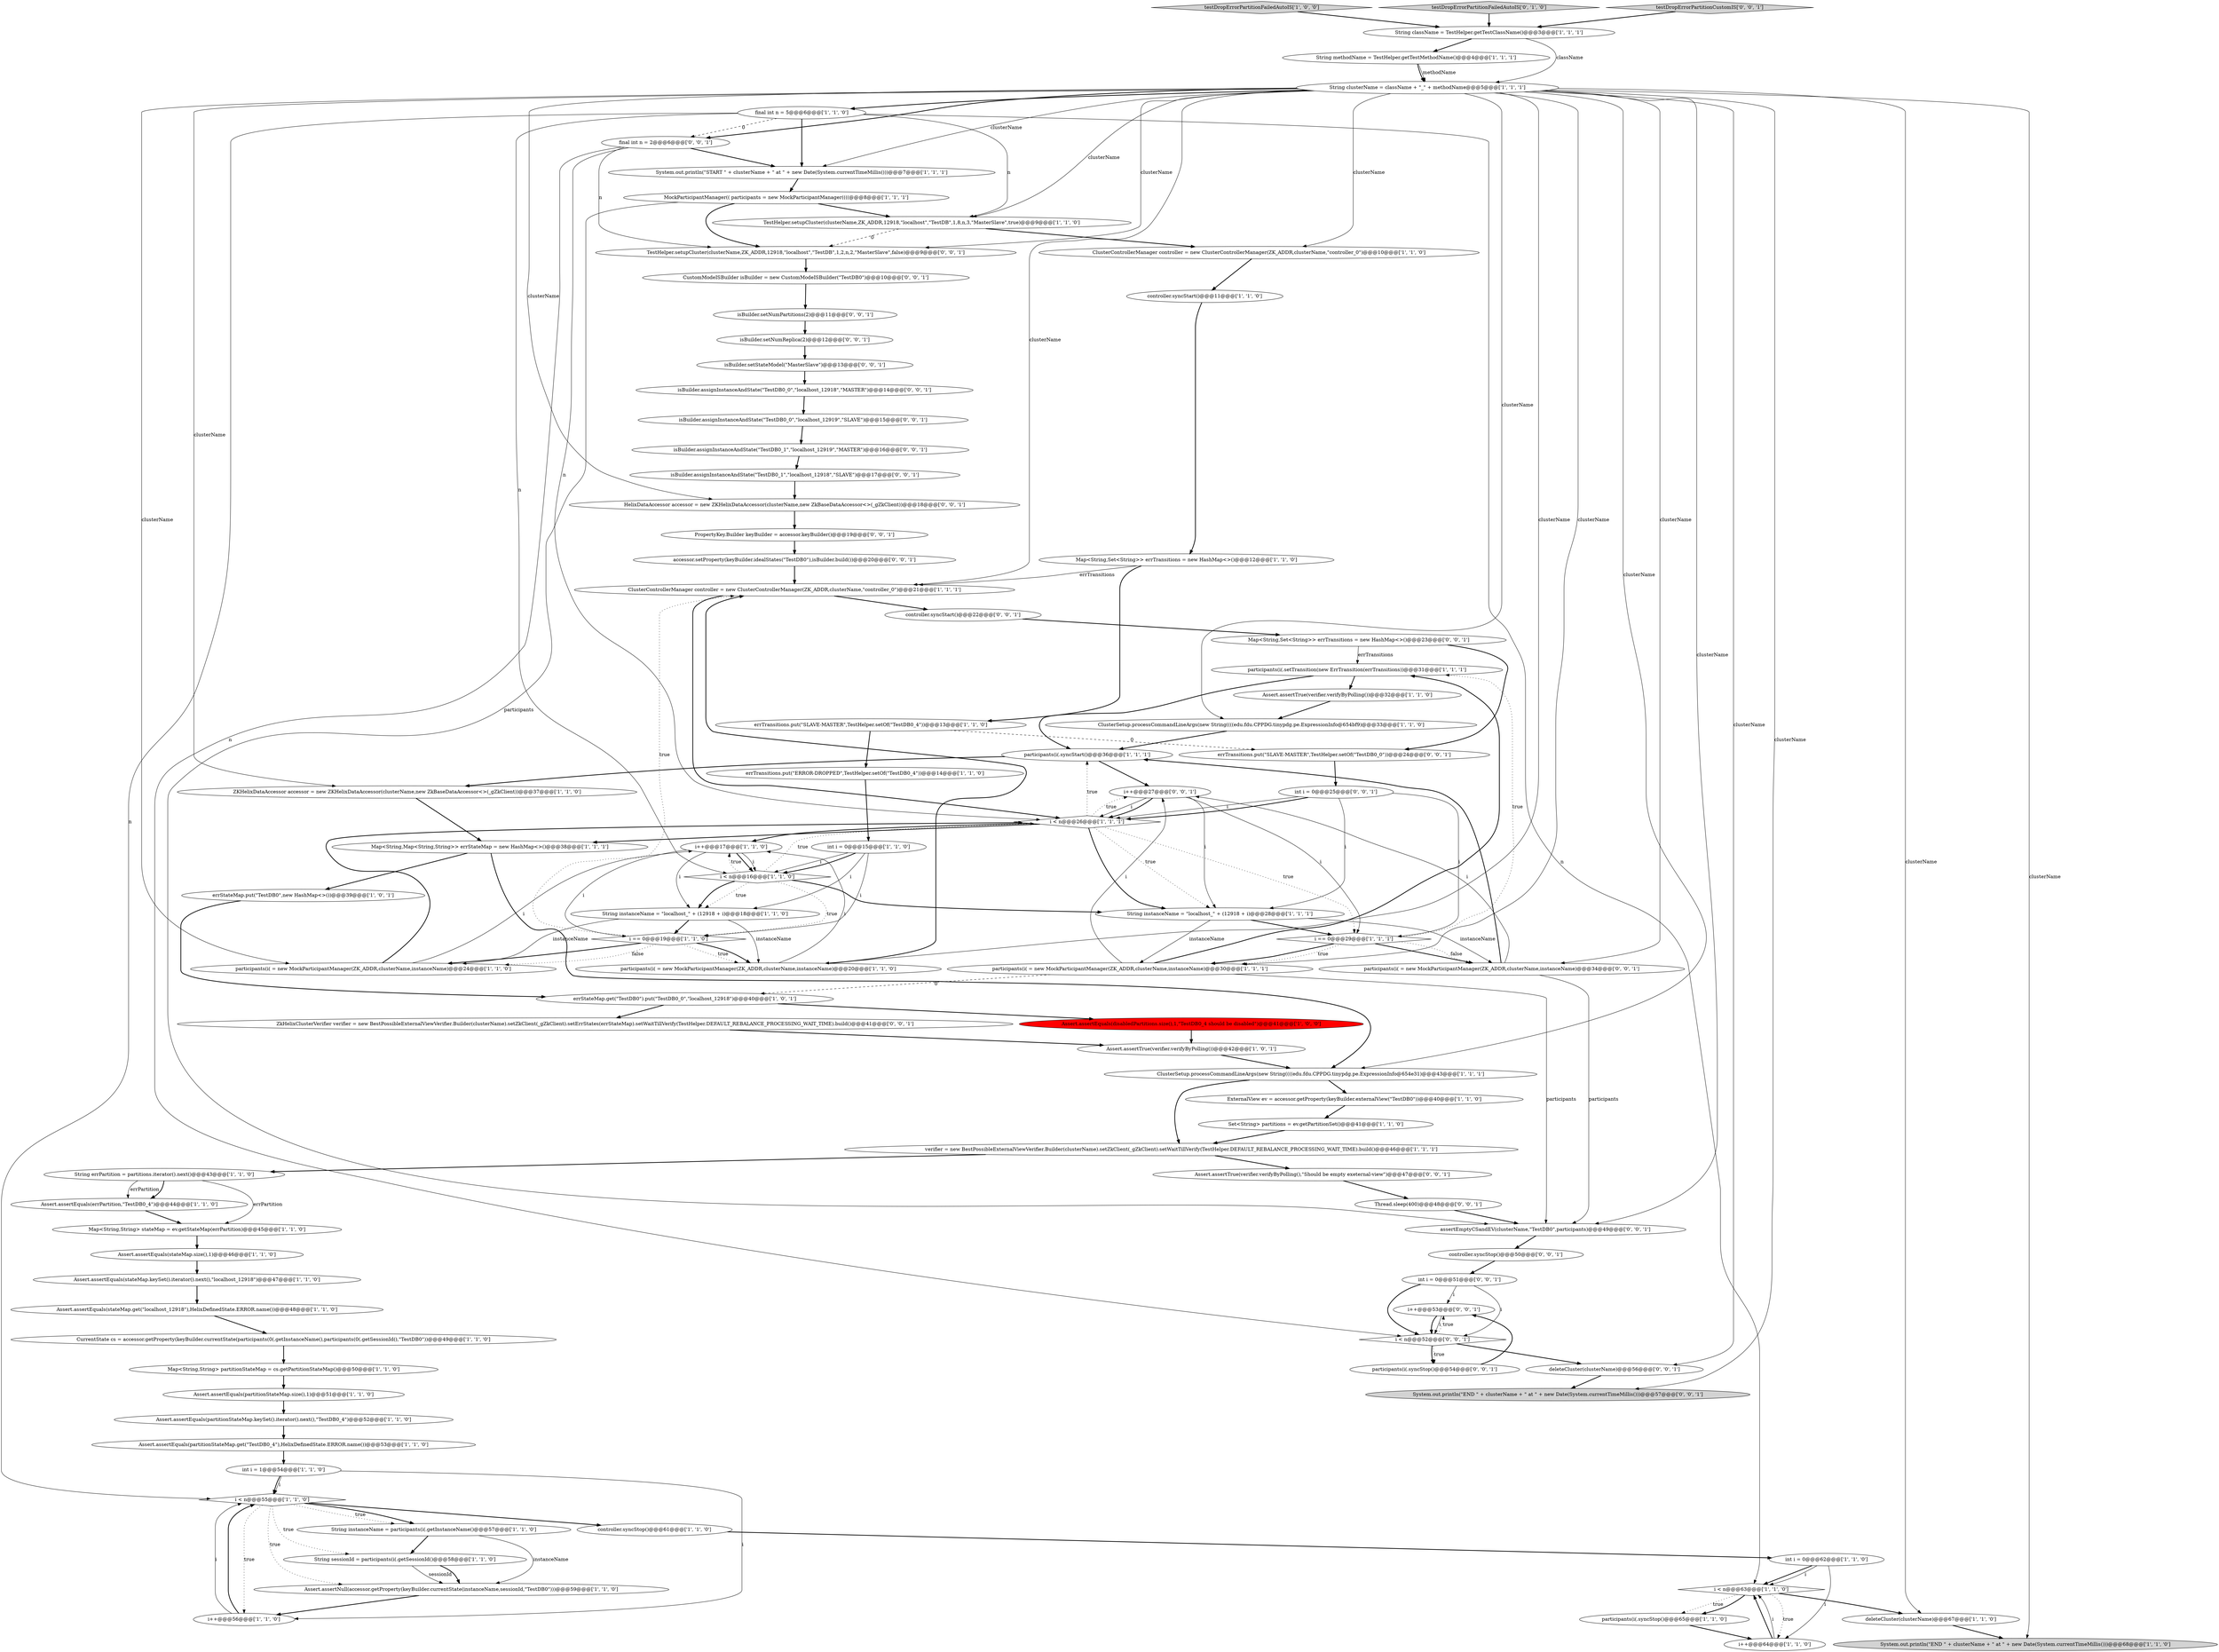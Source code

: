 digraph {
6 [style = filled, label = "String methodName = TestHelper.getTestMethodName()@@@4@@@['1', '1', '1']", fillcolor = white, shape = ellipse image = "AAA0AAABBB1BBB"];
30 [style = filled, label = "Assert.assertTrue(verifier.verifyByPolling())@@@42@@@['1', '0', '1']", fillcolor = white, shape = ellipse image = "AAA0AAABBB1BBB"];
21 [style = filled, label = "controller.syncStart()@@@11@@@['1', '1', '0']", fillcolor = white, shape = ellipse image = "AAA0AAABBB1BBB"];
90 [style = filled, label = "Assert.assertTrue(verifier.verifyByPolling(),\"Should be empty exeternal-view\")@@@47@@@['0', '0', '1']", fillcolor = white, shape = ellipse image = "AAA0AAABBB3BBB"];
27 [style = filled, label = "ClusterControllerManager controller = new ClusterControllerManager(ZK_ADDR,clusterName,\"controller_0\")@@@21@@@['1', '1', '1']", fillcolor = white, shape = ellipse image = "AAA0AAABBB1BBB"];
12 [style = filled, label = "errStateMap.get(\"TestDB0\").put(\"TestDB0_0\",\"localhost_12918\")@@@40@@@['1', '0', '1']", fillcolor = white, shape = ellipse image = "AAA0AAABBB1BBB"];
62 [style = filled, label = "i++@@@17@@@['1', '1', '0']", fillcolor = white, shape = ellipse image = "AAA0AAABBB1BBB"];
55 [style = filled, label = "participants(i(.syncStart()@@@36@@@['1', '1', '1']", fillcolor = white, shape = ellipse image = "AAA0AAABBB1BBB"];
89 [style = filled, label = "isBuilder.assignInstanceAndState(\"TestDB0_0\",\"localhost_12919\",\"SLAVE\")@@@15@@@['0', '0', '1']", fillcolor = white, shape = ellipse image = "AAA0AAABBB3BBB"];
77 [style = filled, label = "isBuilder.setStateModel(\"MasterSlave\")@@@13@@@['0', '0', '1']", fillcolor = white, shape = ellipse image = "AAA0AAABBB3BBB"];
23 [style = filled, label = "controller.syncStop()@@@61@@@['1', '1', '0']", fillcolor = white, shape = ellipse image = "AAA0AAABBB1BBB"];
19 [style = filled, label = "ZKHelixDataAccessor accessor = new ZKHelixDataAccessor(clusterName,new ZkBaseDataAccessor<>(_gZkClient))@@@37@@@['1', '1', '0']", fillcolor = white, shape = ellipse image = "AAA0AAABBB1BBB"];
42 [style = filled, label = "i < n@@@16@@@['1', '1', '0']", fillcolor = white, shape = diamond image = "AAA0AAABBB1BBB"];
36 [style = filled, label = "testDropErrorPartitionFailedAutoIS['1', '0', '0']", fillcolor = lightgray, shape = diamond image = "AAA0AAABBB1BBB"];
87 [style = filled, label = "deleteCluster(clusterName)@@@56@@@['0', '0', '1']", fillcolor = white, shape = ellipse image = "AAA0AAABBB3BBB"];
33 [style = filled, label = "Assert.assertEquals(errPartition,\"TestDB0_4\")@@@44@@@['1', '1', '0']", fillcolor = white, shape = ellipse image = "AAA0AAABBB1BBB"];
56 [style = filled, label = "Assert.assertEquals(disabledPartitions.size(),1,\"TestDB0_4 should be disabled\")@@@41@@@['1', '0', '0']", fillcolor = red, shape = ellipse image = "AAA1AAABBB1BBB"];
43 [style = filled, label = "Assert.assertEquals(partitionStateMap.keySet().iterator().next(),\"TestDB0_4\")@@@52@@@['1', '1', '0']", fillcolor = white, shape = ellipse image = "AAA0AAABBB1BBB"];
29 [style = filled, label = "i < n@@@55@@@['1', '1', '0']", fillcolor = white, shape = diamond image = "AAA0AAABBB1BBB"];
7 [style = filled, label = "CurrentState cs = accessor.getProperty(keyBuilder.currentState(participants(0(.getInstanceName(),participants(0(.getSessionId(),\"TestDB0\"))@@@49@@@['1', '1', '0']", fillcolor = white, shape = ellipse image = "AAA0AAABBB1BBB"];
26 [style = filled, label = "participants(i(.setTransition(new ErrTransition(errTransitions))@@@31@@@['1', '1', '1']", fillcolor = white, shape = ellipse image = "AAA0AAABBB1BBB"];
22 [style = filled, label = "Assert.assertEquals(stateMap.size(),1)@@@46@@@['1', '1', '0']", fillcolor = white, shape = ellipse image = "AAA0AAABBB1BBB"];
14 [style = filled, label = "Assert.assertEquals(partitionStateMap.size(),1)@@@51@@@['1', '1', '0']", fillcolor = white, shape = ellipse image = "AAA0AAABBB1BBB"];
69 [style = filled, label = "Map<String,Set<String>> errTransitions = new HashMap<>()@@@23@@@['0', '0', '1']", fillcolor = white, shape = ellipse image = "AAA0AAABBB3BBB"];
91 [style = filled, label = "isBuilder.assignInstanceAndState(\"TestDB0_0\",\"localhost_12918\",\"MASTER\")@@@14@@@['0', '0', '1']", fillcolor = white, shape = ellipse image = "AAA0AAABBB3BBB"];
53 [style = filled, label = "deleteCluster(clusterName)@@@67@@@['1', '1', '0']", fillcolor = white, shape = ellipse image = "AAA0AAABBB1BBB"];
92 [style = filled, label = "accessor.setProperty(keyBuilder.idealStates(\"TestDB0\"),isBuilder.build())@@@20@@@['0', '0', '1']", fillcolor = white, shape = ellipse image = "AAA0AAABBB3BBB"];
72 [style = filled, label = "errTransitions.put(\"SLAVE-MASTER\",TestHelper.setOf(\"TestDB0_0\"))@@@24@@@['0', '0', '1']", fillcolor = white, shape = ellipse image = "AAA0AAABBB3BBB"];
76 [style = filled, label = "isBuilder.assignInstanceAndState(\"TestDB0_1\",\"localhost_12918\",\"SLAVE\")@@@17@@@['0', '0', '1']", fillcolor = white, shape = ellipse image = "AAA0AAABBB3BBB"];
52 [style = filled, label = "String errPartition = partitions.iterator().next()@@@43@@@['1', '1', '0']", fillcolor = white, shape = ellipse image = "AAA0AAABBB1BBB"];
47 [style = filled, label = "i == 0@@@29@@@['1', '1', '1']", fillcolor = white, shape = diamond image = "AAA0AAABBB1BBB"];
20 [style = filled, label = "verifier = new BestPossibleExternalViewVerifier.Builder(clusterName).setZkClient(_gZkClient).setWaitTillVerify(TestHelper.DEFAULT_REBALANCE_PROCESSING_WAIT_TIME).build()@@@46@@@['1', '1', '1']", fillcolor = white, shape = ellipse image = "AAA0AAABBB1BBB"];
70 [style = filled, label = "i++@@@53@@@['0', '0', '1']", fillcolor = white, shape = ellipse image = "AAA0AAABBB3BBB"];
15 [style = filled, label = "System.out.println(\"END \" + clusterName + \" at \" + new Date(System.currentTimeMillis()))@@@68@@@['1', '1', '0']", fillcolor = lightgray, shape = ellipse image = "AAA0AAABBB1BBB"];
1 [style = filled, label = "errTransitions.put(\"SLAVE-MASTER\",TestHelper.setOf(\"TestDB0_4\"))@@@13@@@['1', '1', '0']", fillcolor = white, shape = ellipse image = "AAA0AAABBB1BBB"];
81 [style = filled, label = "Thread.sleep(400)@@@48@@@['0', '0', '1']", fillcolor = white, shape = ellipse image = "AAA0AAABBB3BBB"];
65 [style = filled, label = "isBuilder.assignInstanceAndState(\"TestDB0_1\",\"localhost_12919\",\"MASTER\")@@@16@@@['0', '0', '1']", fillcolor = white, shape = ellipse image = "AAA0AAABBB3BBB"];
44 [style = filled, label = "Assert.assertEquals(stateMap.get(\"localhost_12918\"),HelixDefinedState.ERROR.name())@@@48@@@['1', '1', '0']", fillcolor = white, shape = ellipse image = "AAA0AAABBB1BBB"];
46 [style = filled, label = "ClusterSetup.processCommandLineArgs(new String((((edu.fdu.CPPDG.tinypdg.pe.ExpressionInfo@654e31)@@@43@@@['1', '1', '1']", fillcolor = white, shape = ellipse image = "AAA0AAABBB1BBB"];
32 [style = filled, label = "participants(i( = new MockParticipantManager(ZK_ADDR,clusterName,instanceName)@@@30@@@['1', '1', '1']", fillcolor = white, shape = ellipse image = "AAA0AAABBB1BBB"];
75 [style = filled, label = "isBuilder.setNumReplica(2)@@@12@@@['0', '0', '1']", fillcolor = white, shape = ellipse image = "AAA0AAABBB3BBB"];
31 [style = filled, label = "ExternalView ev = accessor.getProperty(keyBuilder.externalView(\"TestDB0\"))@@@40@@@['1', '1', '0']", fillcolor = white, shape = ellipse image = "AAA0AAABBB1BBB"];
73 [style = filled, label = "participants(i( = new MockParticipantManager(ZK_ADDR,clusterName,instanceName)@@@34@@@['0', '0', '1']", fillcolor = white, shape = ellipse image = "AAA0AAABBB3BBB"];
59 [style = filled, label = "String sessionId = participants(i(.getSessionId()@@@58@@@['1', '1', '0']", fillcolor = white, shape = ellipse image = "AAA0AAABBB1BBB"];
85 [style = filled, label = "System.out.println(\"END \" + clusterName + \" at \" + new Date(System.currentTimeMillis()))@@@57@@@['0', '0', '1']", fillcolor = lightgray, shape = ellipse image = "AAA0AAABBB3BBB"];
94 [style = filled, label = "i < n@@@52@@@['0', '0', '1']", fillcolor = white, shape = diamond image = "AAA0AAABBB3BBB"];
17 [style = filled, label = "Assert.assertEquals(partitionStateMap.get(\"TestDB0_4\"),HelixDefinedState.ERROR.name())@@@53@@@['1', '1', '0']", fillcolor = white, shape = ellipse image = "AAA0AAABBB1BBB"];
67 [style = filled, label = "ZkHelixClusterVerifier verifier = new BestPossibleExternalViewVerifier.Builder(clusterName).setZkClient(_gZkClient).setErrStates(errStateMap).setWaitTillVerify(TestHelper.DEFAULT_REBALANCE_PROCESSING_WAIT_TIME).build()@@@41@@@['0', '0', '1']", fillcolor = white, shape = ellipse image = "AAA0AAABBB3BBB"];
79 [style = filled, label = "participants(i(.syncStop()@@@54@@@['0', '0', '1']", fillcolor = white, shape = ellipse image = "AAA0AAABBB3BBB"];
71 [style = filled, label = "isBuilder.setNumPartitions(2)@@@11@@@['0', '0', '1']", fillcolor = white, shape = ellipse image = "AAA0AAABBB3BBB"];
78 [style = filled, label = "controller.syncStop()@@@50@@@['0', '0', '1']", fillcolor = white, shape = ellipse image = "AAA0AAABBB3BBB"];
51 [style = filled, label = "Set<String> partitions = ev.getPartitionSet()@@@41@@@['1', '1', '0']", fillcolor = white, shape = ellipse image = "AAA0AAABBB1BBB"];
4 [style = filled, label = "i++@@@56@@@['1', '1', '0']", fillcolor = white, shape = ellipse image = "AAA0AAABBB1BBB"];
10 [style = filled, label = "ClusterSetup.processCommandLineArgs(new String((((edu.fdu.CPPDG.tinypdg.pe.ExpressionInfo@654bf9)@@@33@@@['1', '1', '0']", fillcolor = white, shape = ellipse image = "AAA0AAABBB1BBB"];
28 [style = filled, label = "String instanceName = \"localhost_\" + (12918 + i)@@@28@@@['1', '1', '1']", fillcolor = white, shape = ellipse image = "AAA0AAABBB1BBB"];
64 [style = filled, label = "controller.syncStart()@@@22@@@['0', '0', '1']", fillcolor = white, shape = ellipse image = "AAA0AAABBB3BBB"];
54 [style = filled, label = "String className = TestHelper.getTestClassName()@@@3@@@['1', '1', '1']", fillcolor = white, shape = ellipse image = "AAA0AAABBB1BBB"];
63 [style = filled, label = "testDropErrorPartitionFailedAutoIS['0', '1', '0']", fillcolor = lightgray, shape = diamond image = "AAA0AAABBB2BBB"];
13 [style = filled, label = "System.out.println(\"START \" + clusterName + \" at \" + new Date(System.currentTimeMillis()))@@@7@@@['1', '1', '1']", fillcolor = white, shape = ellipse image = "AAA0AAABBB1BBB"];
9 [style = filled, label = "i == 0@@@19@@@['1', '1', '0']", fillcolor = white, shape = diamond image = "AAA0AAABBB1BBB"];
49 [style = filled, label = "String clusterName = className + \"_\" + methodName@@@5@@@['1', '1', '1']", fillcolor = white, shape = ellipse image = "AAA0AAABBB1BBB"];
68 [style = filled, label = "i++@@@27@@@['0', '0', '1']", fillcolor = white, shape = ellipse image = "AAA0AAABBB3BBB"];
66 [style = filled, label = "PropertyKey.Builder keyBuilder = accessor.keyBuilder()@@@19@@@['0', '0', '1']", fillcolor = white, shape = ellipse image = "AAA0AAABBB3BBB"];
5 [style = filled, label = "int i = 0@@@62@@@['1', '1', '0']", fillcolor = white, shape = ellipse image = "AAA0AAABBB1BBB"];
50 [style = filled, label = "MockParticipantManager(( participants = new MockParticipantManager((((@@@8@@@['1', '1', '1']", fillcolor = white, shape = ellipse image = "AAA0AAABBB1BBB"];
86 [style = filled, label = "int i = 0@@@51@@@['0', '0', '1']", fillcolor = white, shape = ellipse image = "AAA0AAABBB3BBB"];
93 [style = filled, label = "testDropErrorPartitionCustomIS['0', '0', '1']", fillcolor = lightgray, shape = diamond image = "AAA0AAABBB3BBB"];
0 [style = filled, label = "i < n@@@63@@@['1', '1', '0']", fillcolor = white, shape = diamond image = "AAA0AAABBB1BBB"];
34 [style = filled, label = "final int n = 5@@@6@@@['1', '1', '0']", fillcolor = white, shape = ellipse image = "AAA0AAABBB1BBB"];
82 [style = filled, label = "assertEmptyCSandEV(clusterName,\"TestDB0\",participants)@@@49@@@['0', '0', '1']", fillcolor = white, shape = ellipse image = "AAA0AAABBB3BBB"];
3 [style = filled, label = "Assert.assertTrue(verifier.verifyByPolling())@@@32@@@['1', '1', '0']", fillcolor = white, shape = ellipse image = "AAA0AAABBB1BBB"];
24 [style = filled, label = "String instanceName = participants(i(.getInstanceName()@@@57@@@['1', '1', '0']", fillcolor = white, shape = ellipse image = "AAA0AAABBB1BBB"];
58 [style = filled, label = "errTransitions.put(\"ERROR-DROPPED\",TestHelper.setOf(\"TestDB0_4\"))@@@14@@@['1', '1', '0']", fillcolor = white, shape = ellipse image = "AAA0AAABBB1BBB"];
40 [style = filled, label = "Assert.assertNull(accessor.getProperty(keyBuilder.currentState(instanceName,sessionId,\"TestDB0\")))@@@59@@@['1', '1', '0']", fillcolor = white, shape = ellipse image = "AAA0AAABBB1BBB"];
80 [style = filled, label = "final int n = 2@@@6@@@['0', '0', '1']", fillcolor = white, shape = ellipse image = "AAA0AAABBB3BBB"];
83 [style = filled, label = "int i = 0@@@25@@@['0', '0', '1']", fillcolor = white, shape = ellipse image = "AAA0AAABBB3BBB"];
60 [style = filled, label = "participants(i(.syncStop()@@@65@@@['1', '1', '0']", fillcolor = white, shape = ellipse image = "AAA0AAABBB1BBB"];
74 [style = filled, label = "HelixDataAccessor accessor = new ZKHelixDataAccessor(clusterName,new ZkBaseDataAccessor<>(_gZkClient))@@@18@@@['0', '0', '1']", fillcolor = white, shape = ellipse image = "AAA0AAABBB3BBB"];
18 [style = filled, label = "participants(i( = new MockParticipantManager(ZK_ADDR,clusterName,instanceName)@@@24@@@['1', '1', '0']", fillcolor = white, shape = ellipse image = "AAA0AAABBB1BBB"];
39 [style = filled, label = "Map<String,String> partitionStateMap = cs.getPartitionStateMap()@@@50@@@['1', '1', '0']", fillcolor = white, shape = ellipse image = "AAA0AAABBB1BBB"];
61 [style = filled, label = "Map<String,Map<String,String>> errStateMap = new HashMap<>()@@@38@@@['1', '1', '1']", fillcolor = white, shape = ellipse image = "AAA0AAABBB1BBB"];
16 [style = filled, label = "String instanceName = \"localhost_\" + (12918 + i)@@@18@@@['1', '1', '0']", fillcolor = white, shape = ellipse image = "AAA0AAABBB1BBB"];
8 [style = filled, label = "Map<String,String> stateMap = ev.getStateMap(errPartition)@@@45@@@['1', '1', '0']", fillcolor = white, shape = ellipse image = "AAA0AAABBB1BBB"];
45 [style = filled, label = "int i = 0@@@15@@@['1', '1', '0']", fillcolor = white, shape = ellipse image = "AAA0AAABBB1BBB"];
2 [style = filled, label = "i < n@@@26@@@['1', '1', '1']", fillcolor = white, shape = diamond image = "AAA0AAABBB1BBB"];
48 [style = filled, label = "Assert.assertEquals(stateMap.keySet().iterator().next(),\"localhost_12918\")@@@47@@@['1', '1', '0']", fillcolor = white, shape = ellipse image = "AAA0AAABBB1BBB"];
37 [style = filled, label = "TestHelper.setupCluster(clusterName,ZK_ADDR,12918,\"localhost\",\"TestDB\",1,8,n,3,\"MasterSlave\",true)@@@9@@@['1', '1', '0']", fillcolor = white, shape = ellipse image = "AAA0AAABBB1BBB"];
57 [style = filled, label = "int i = 1@@@54@@@['1', '1', '0']", fillcolor = white, shape = ellipse image = "AAA0AAABBB1BBB"];
11 [style = filled, label = "errStateMap.put(\"TestDB0\",new HashMap<>())@@@39@@@['1', '0', '1']", fillcolor = white, shape = ellipse image = "AAA0AAABBB1BBB"];
88 [style = filled, label = "CustomModeISBuilder isBuilder = new CustomModeISBuilder(\"TestDB0\")@@@10@@@['0', '0', '1']", fillcolor = white, shape = ellipse image = "AAA0AAABBB3BBB"];
38 [style = filled, label = "i++@@@64@@@['1', '1', '0']", fillcolor = white, shape = ellipse image = "AAA0AAABBB1BBB"];
84 [style = filled, label = "TestHelper.setupCluster(clusterName,ZK_ADDR,12918,\"localhost\",\"TestDB\",1,2,n,2,\"MasterSlave\",false)@@@9@@@['0', '0', '1']", fillcolor = white, shape = ellipse image = "AAA0AAABBB3BBB"];
41 [style = filled, label = "ClusterControllerManager controller = new ClusterControllerManager(ZK_ADDR,clusterName,\"controller_0\")@@@10@@@['1', '1', '0']", fillcolor = white, shape = ellipse image = "AAA0AAABBB1BBB"];
35 [style = filled, label = "Map<String,Set<String>> errTransitions = new HashMap<>()@@@12@@@['1', '1', '0']", fillcolor = white, shape = ellipse image = "AAA0AAABBB1BBB"];
25 [style = filled, label = "participants(i( = new MockParticipantManager(ZK_ADDR,clusterName,instanceName)@@@20@@@['1', '1', '0']", fillcolor = white, shape = ellipse image = "AAA0AAABBB1BBB"];
40->4 [style = bold, label=""];
94->70 [style = dotted, label="true"];
62->16 [style = solid, label="i"];
49->87 [style = solid, label="clusterName"];
55->68 [style = bold, label=""];
56->30 [style = bold, label=""];
42->62 [style = dotted, label="true"];
32->12 [style = dashed, label="0"];
49->85 [style = solid, label="clusterName"];
70->94 [style = bold, label=""];
45->42 [style = solid, label="i"];
83->28 [style = solid, label="i"];
92->27 [style = bold, label=""];
6->49 [style = solid, label="methodName"];
44->7 [style = bold, label=""];
39->14 [style = bold, label=""];
57->29 [style = bold, label=""];
77->91 [style = bold, label=""];
46->31 [style = bold, label=""];
49->25 [style = solid, label="clusterName"];
57->29 [style = solid, label="i"];
4->29 [style = solid, label="i"];
32->82 [style = solid, label="participants"];
61->46 [style = bold, label=""];
68->28 [style = solid, label="i"];
2->61 [style = bold, label=""];
84->88 [style = bold, label=""];
49->41 [style = solid, label="clusterName"];
0->53 [style = bold, label=""];
2->55 [style = dotted, label="true"];
86->70 [style = solid, label="i"];
70->94 [style = solid, label="i"];
62->42 [style = bold, label=""];
45->16 [style = solid, label="i"];
5->0 [style = bold, label=""];
30->46 [style = bold, label=""];
49->27 [style = solid, label="clusterName"];
62->42 [style = solid, label="i"];
50->82 [style = solid, label="participants"];
69->72 [style = bold, label=""];
45->42 [style = bold, label=""];
54->6 [style = bold, label=""];
9->18 [style = dotted, label="false"];
19->61 [style = bold, label=""];
75->77 [style = bold, label=""];
21->35 [style = bold, label=""];
83->2 [style = solid, label="i"];
2->28 [style = bold, label=""];
27->2 [style = bold, label=""];
16->9 [style = bold, label=""];
28->73 [style = solid, label="instanceName"];
49->84 [style = solid, label="clusterName"];
0->38 [style = dotted, label="true"];
61->11 [style = bold, label=""];
24->59 [style = bold, label=""];
49->80 [style = bold, label=""];
49->13 [style = solid, label="clusterName"];
62->9 [style = solid, label="i"];
49->32 [style = solid, label="clusterName"];
2->47 [style = dotted, label="true"];
16->18 [style = solid, label="instanceName"];
34->0 [style = solid, label="n"];
63->54 [style = bold, label=""];
50->37 [style = bold, label=""];
41->21 [style = bold, label=""];
49->73 [style = solid, label="clusterName"];
20->90 [style = bold, label=""];
65->76 [style = bold, label=""];
73->82 [style = solid, label="participants"];
47->73 [style = dotted, label="false"];
16->25 [style = solid, label="instanceName"];
6->49 [style = bold, label=""];
32->68 [style = solid, label="i"];
11->12 [style = bold, label=""];
48->44 [style = bold, label=""];
29->23 [style = bold, label=""];
0->60 [style = dotted, label="true"];
20->52 [style = bold, label=""];
2->28 [style = dotted, label="true"];
71->75 [style = bold, label=""];
32->26 [style = bold, label=""];
78->86 [style = bold, label=""];
14->43 [style = bold, label=""];
49->19 [style = solid, label="clusterName"];
8->22 [style = bold, label=""];
34->37 [style = solid, label="n"];
25->27 [style = bold, label=""];
3->10 [style = bold, label=""];
1->58 [style = bold, label=""];
31->51 [style = bold, label=""];
38->0 [style = solid, label="i"];
81->82 [style = bold, label=""];
73->55 [style = bold, label=""];
67->30 [style = bold, label=""];
29->40 [style = dotted, label="true"];
38->0 [style = bold, label=""];
94->87 [style = bold, label=""];
29->59 [style = dotted, label="true"];
27->64 [style = bold, label=""];
52->33 [style = solid, label="errPartition"];
57->4 [style = solid, label="i"];
46->20 [style = bold, label=""];
49->37 [style = solid, label="clusterName"];
80->84 [style = solid, label="n"];
42->16 [style = dotted, label="true"];
33->8 [style = bold, label=""];
55->19 [style = bold, label=""];
68->47 [style = solid, label="i"];
49->53 [style = solid, label="clusterName"];
29->4 [style = dotted, label="true"];
49->18 [style = solid, label="clusterName"];
18->62 [style = solid, label="i"];
87->85 [style = bold, label=""];
34->29 [style = solid, label="n"];
23->5 [style = bold, label=""];
91->89 [style = bold, label=""];
22->48 [style = bold, label=""];
52->33 [style = bold, label=""];
26->3 [style = bold, label=""];
28->47 [style = bold, label=""];
37->41 [style = bold, label=""];
49->15 [style = solid, label="clusterName"];
80->2 [style = solid, label="n"];
94->79 [style = bold, label=""];
42->16 [style = bold, label=""];
4->29 [style = bold, label=""];
60->38 [style = bold, label=""];
25->62 [style = solid, label="i"];
51->20 [style = bold, label=""];
13->50 [style = bold, label=""];
42->2 [style = dotted, label="true"];
26->55 [style = bold, label=""];
76->74 [style = bold, label=""];
74->66 [style = bold, label=""];
47->32 [style = dotted, label="true"];
43->17 [style = bold, label=""];
45->9 [style = solid, label="i"];
82->78 [style = bold, label=""];
47->32 [style = bold, label=""];
9->18 [style = bold, label=""];
35->1 [style = bold, label=""];
83->2 [style = bold, label=""];
69->26 [style = solid, label="errTransitions"];
12->56 [style = bold, label=""];
7->39 [style = bold, label=""];
34->42 [style = solid, label="n"];
1->72 [style = dashed, label="0"];
50->84 [style = bold, label=""];
86->94 [style = solid, label="i"];
80->94 [style = solid, label="n"];
49->74 [style = solid, label="clusterName"];
37->84 [style = dashed, label="0"];
42->28 [style = bold, label=""];
52->8 [style = solid, label="errPartition"];
49->46 [style = solid, label="clusterName"];
83->47 [style = solid, label="i"];
93->54 [style = bold, label=""];
29->24 [style = dotted, label="true"];
68->2 [style = solid, label="i"];
54->49 [style = solid, label="className"];
49->82 [style = solid, label="clusterName"];
80->13 [style = bold, label=""];
64->69 [style = bold, label=""];
72->83 [style = bold, label=""];
47->73 [style = bold, label=""];
59->40 [style = solid, label="sessionId"];
66->92 [style = bold, label=""];
34->13 [style = bold, label=""];
59->40 [style = bold, label=""];
5->38 [style = solid, label="i"];
47->26 [style = dotted, label="true"];
73->68 [style = solid, label="i"];
18->2 [style = bold, label=""];
49->34 [style = bold, label=""];
10->55 [style = bold, label=""];
94->79 [style = dotted, label="true"];
17->57 [style = bold, label=""];
9->25 [style = dotted, label="true"];
9->27 [style = dotted, label="true"];
24->40 [style = solid, label="instanceName"];
90->81 [style = bold, label=""];
79->70 [style = bold, label=""];
2->68 [style = dotted, label="true"];
88->71 [style = bold, label=""];
0->60 [style = bold, label=""];
49->10 [style = solid, label="clusterName"];
86->94 [style = bold, label=""];
42->9 [style = dotted, label="true"];
9->25 [style = bold, label=""];
68->2 [style = bold, label=""];
58->45 [style = bold, label=""];
89->65 [style = bold, label=""];
35->27 [style = solid, label="errTransitions"];
5->0 [style = solid, label="i"];
53->15 [style = bold, label=""];
36->54 [style = bold, label=""];
29->24 [style = bold, label=""];
28->32 [style = solid, label="instanceName"];
34->80 [style = dashed, label="0"];
12->67 [style = bold, label=""];
2->62 [style = bold, label=""];
}
